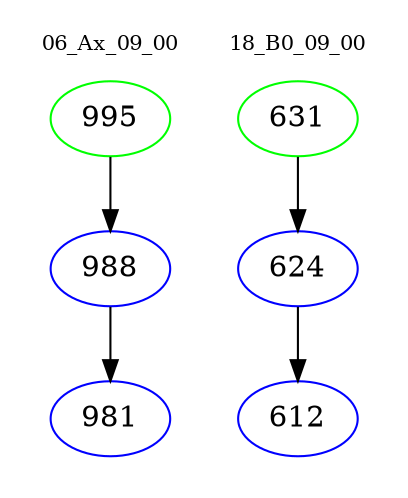 digraph{
subgraph cluster_0 {
color = white
label = "06_Ax_09_00";
fontsize=10;
T0_995 [label="995", color="green"]
T0_995 -> T0_988 [color="black"]
T0_988 [label="988", color="blue"]
T0_988 -> T0_981 [color="black"]
T0_981 [label="981", color="blue"]
}
subgraph cluster_1 {
color = white
label = "18_B0_09_00";
fontsize=10;
T1_631 [label="631", color="green"]
T1_631 -> T1_624 [color="black"]
T1_624 [label="624", color="blue"]
T1_624 -> T1_612 [color="black"]
T1_612 [label="612", color="blue"]
}
}
